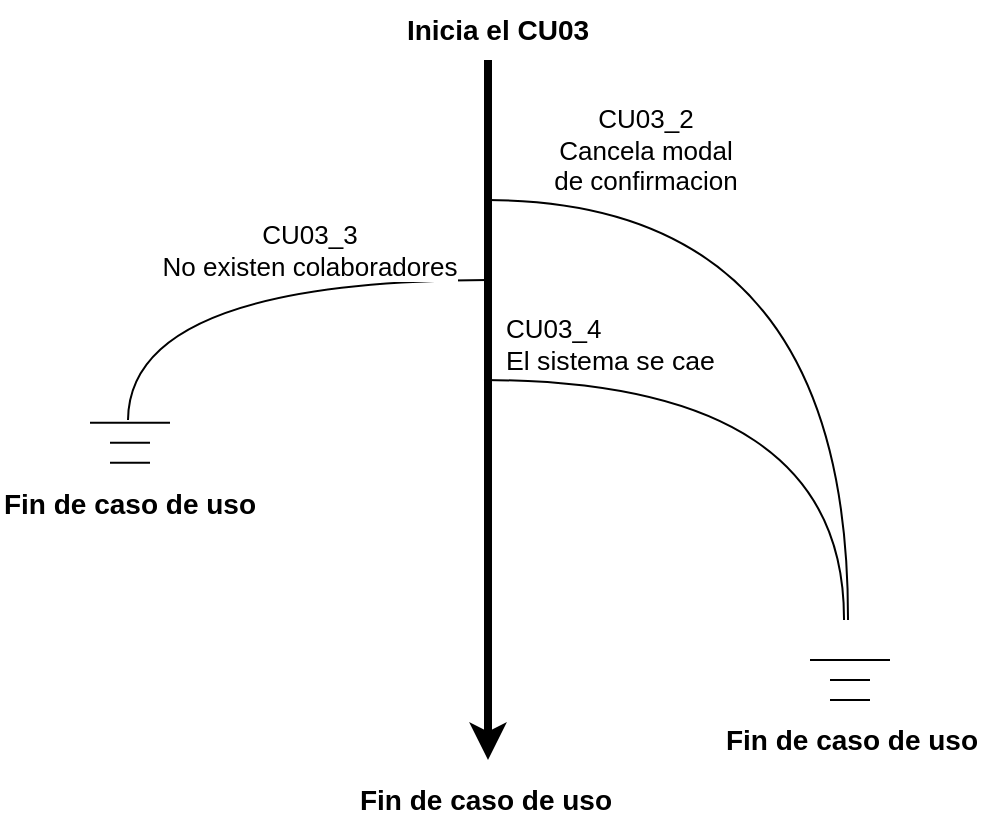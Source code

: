 <mxfile version="24.4.4" type="google">
  <diagram name="Página-1" id="_bNyMbZIDsPz4JoQTeyZ">
    <mxGraphModel grid="1" page="1" gridSize="10" guides="1" tooltips="1" connect="1" arrows="1" fold="1" pageScale="1" pageWidth="827" pageHeight="1169" math="0" shadow="0">
      <root>
        <mxCell id="0" />
        <mxCell id="1" parent="0" />
        <mxCell id="83I6h4TTCErfjEF87RVj-1" value="" style="endArrow=classic;html=1;rounded=0;strokeWidth=4;" edge="1" parent="1">
          <mxGeometry width="50" height="50" relative="1" as="geometry">
            <mxPoint x="412" y="70" as="sourcePoint" />
            <mxPoint x="412" y="420" as="targetPoint" />
          </mxGeometry>
        </mxCell>
        <mxCell id="83I6h4TTCErfjEF87RVj-2" value="&lt;b&gt;&lt;font style=&quot;font-size: 14px;&quot;&gt;Inicia el CU03&lt;/font&gt;&lt;/b&gt;" style="text;html=1;align=center;verticalAlign=middle;whiteSpace=wrap;rounded=0;" vertex="1" parent="1">
          <mxGeometry x="352" y="40" width="130" height="30" as="geometry" />
        </mxCell>
        <mxCell id="83I6h4TTCErfjEF87RVj-3" value="" style="endArrow=none;html=1;rounded=0;" edge="1" parent="1">
          <mxGeometry width="50" height="50" relative="1" as="geometry">
            <mxPoint x="573" y="370" as="sourcePoint" />
            <mxPoint x="613" y="370" as="targetPoint" />
          </mxGeometry>
        </mxCell>
        <mxCell id="83I6h4TTCErfjEF87RVj-4" value="" style="endArrow=none;html=1;rounded=0;" edge="1" parent="1">
          <mxGeometry width="50" height="50" relative="1" as="geometry">
            <mxPoint x="583" y="390" as="sourcePoint" />
            <mxPoint x="603" y="390" as="targetPoint" />
          </mxGeometry>
        </mxCell>
        <mxCell id="83I6h4TTCErfjEF87RVj-5" value="" style="endArrow=none;html=1;rounded=0;" edge="1" parent="1">
          <mxGeometry width="50" height="50" relative="1" as="geometry">
            <mxPoint x="583" y="380" as="sourcePoint" />
            <mxPoint x="603" y="380" as="targetPoint" />
          </mxGeometry>
        </mxCell>
        <mxCell id="83I6h4TTCErfjEF87RVj-6" value="&lt;b&gt;&lt;font style=&quot;font-size: 14px;&quot;&gt;Fin de caso de uso&lt;/font&gt;&lt;/b&gt;" style="text;html=1;align=center;verticalAlign=middle;whiteSpace=wrap;rounded=0;" vertex="1" parent="1">
          <mxGeometry x="529" y="395.2" width="130" height="30" as="geometry" />
        </mxCell>
        <mxCell id="83I6h4TTCErfjEF87RVj-7" value="" style="endArrow=none;html=1;rounded=0;edgeStyle=orthogonalEdgeStyle;curved=1;endFill=0;" edge="1" parent="1">
          <mxGeometry width="50" height="50" relative="1" as="geometry">
            <mxPoint x="412" y="140" as="sourcePoint" />
            <mxPoint x="592" y="350" as="targetPoint" />
          </mxGeometry>
        </mxCell>
        <mxCell id="83I6h4TTCErfjEF87RVj-8" value="&lt;b&gt;&lt;font style=&quot;font-size: 14px;&quot;&gt;Fin de caso de uso&lt;/font&gt;&lt;/b&gt;" style="text;html=1;align=center;verticalAlign=middle;whiteSpace=wrap;rounded=0;" vertex="1" parent="1">
          <mxGeometry x="346" y="425.2" width="130" height="30" as="geometry" />
        </mxCell>
        <mxCell id="83I6h4TTCErfjEF87RVj-9" value="&lt;div&gt;&lt;span style=&quot;background-color: rgb(255, 255, 255); font-family: Arial; font-size: 13px; white-space-collapse: preserve;&quot;&gt;CU03_2&lt;/span&gt;&lt;/div&gt;&lt;div&gt;&lt;span style=&quot;font-family: Arial; font-size: 13px; white-space-collapse: preserve; background-color: rgb(255, 255, 255);&quot;&gt;Cancela modal de confirmacion&lt;/span&gt;&lt;br&gt;&lt;/div&gt;" style="text;html=1;align=center;verticalAlign=middle;whiteSpace=wrap;rounded=0;" vertex="1" parent="1">
          <mxGeometry x="442" y="100" width="98" height="30" as="geometry" />
        </mxCell>
        <mxCell id="83I6h4TTCErfjEF87RVj-10" value="" style="endArrow=none;html=1;rounded=0;" edge="1" parent="1">
          <mxGeometry width="50" height="50" relative="1" as="geometry">
            <mxPoint x="213" y="251.4" as="sourcePoint" />
            <mxPoint x="253" y="251.4" as="targetPoint" />
          </mxGeometry>
        </mxCell>
        <mxCell id="83I6h4TTCErfjEF87RVj-11" value="" style="endArrow=none;html=1;rounded=0;" edge="1" parent="1">
          <mxGeometry width="50" height="50" relative="1" as="geometry">
            <mxPoint x="223" y="271.4" as="sourcePoint" />
            <mxPoint x="243" y="271.4" as="targetPoint" />
          </mxGeometry>
        </mxCell>
        <mxCell id="83I6h4TTCErfjEF87RVj-12" value="" style="endArrow=none;html=1;rounded=0;" edge="1" parent="1">
          <mxGeometry width="50" height="50" relative="1" as="geometry">
            <mxPoint x="223" y="261.4" as="sourcePoint" />
            <mxPoint x="243" y="261.4" as="targetPoint" />
          </mxGeometry>
        </mxCell>
        <mxCell id="83I6h4TTCErfjEF87RVj-13" value="&lt;b&gt;&lt;font style=&quot;font-size: 14px;&quot;&gt;Fin de caso de uso&lt;/font&gt;&lt;/b&gt;" style="text;html=1;align=center;verticalAlign=middle;whiteSpace=wrap;rounded=0;" vertex="1" parent="1">
          <mxGeometry x="168" y="276.6" width="130" height="30" as="geometry" />
        </mxCell>
        <mxCell id="83I6h4TTCErfjEF87RVj-14" value="" style="endArrow=none;html=1;rounded=0;edgeStyle=orthogonalEdgeStyle;curved=1;endFill=0;" edge="1" parent="1">
          <mxGeometry width="50" height="50" relative="1" as="geometry">
            <mxPoint x="412" y="180" as="sourcePoint" />
            <mxPoint x="232" y="250" as="targetPoint" />
          </mxGeometry>
        </mxCell>
        <mxCell id="83I6h4TTCErfjEF87RVj-15" value="&lt;span style=&quot;font-family: Arial; font-size: 13px; white-space-collapse: preserve; background-color: rgb(255, 255, 255);&quot;&gt;CU03_3&lt;/span&gt;&lt;div&gt;&lt;span style=&quot;font-family: Arial; font-size: 13px; white-space-collapse: preserve; background-color: rgb(255, 255, 255);&quot;&gt;No existen colaboradores&lt;/span&gt;&lt;br&gt;&lt;div&gt;&lt;/div&gt;&lt;/div&gt;" style="text;html=1;align=center;verticalAlign=middle;whiteSpace=wrap;rounded=0;" vertex="1" parent="1">
          <mxGeometry x="232" y="150" width="182" height="30" as="geometry" />
        </mxCell>
        <mxCell id="MbWqfcI88msltdLsOspE-1" value="&lt;span style=&quot;color: rgb(0, 0, 0); font-family: Arial; font-size: 13px; font-style: normal; font-variant-ligatures: normal; font-variant-caps: normal; font-weight: 400; letter-spacing: normal; orphans: 2; text-align: center; text-indent: 0px; text-transform: none; widows: 2; word-spacing: 0px; -webkit-text-stroke-width: 0px; white-space: pre-wrap; background-color: rgb(255, 255, 255); text-decoration-thickness: initial; text-decoration-style: initial; text-decoration-color: initial; display: inline !important; float: none;&quot;&gt;CU03_4&lt;/span&gt;&lt;div&gt;&lt;span style=&quot;color: rgb(0, 0, 0); font-family: Arial; font-size: 13px; font-style: normal; font-variant-ligatures: normal; font-variant-caps: normal; font-weight: 400; letter-spacing: normal; orphans: 2; text-align: center; text-indent: 0px; text-transform: none; widows: 2; word-spacing: 0px; -webkit-text-stroke-width: 0px; white-space: pre-wrap; background-color: rgb(255, 255, 255); text-decoration-thickness: initial; text-decoration-style: initial; text-decoration-color: initial; display: inline !important; float: none;&quot;&gt;&lt;span style=&quot;white-space-collapse: collapse; font-size: 10pt;&quot; data-sheets-userformat=&quot;{&amp;quot;2&amp;quot;:4801,&amp;quot;3&amp;quot;:{&amp;quot;1&amp;quot;:0},&amp;quot;9&amp;quot;:1,&amp;quot;10&amp;quot;:2,&amp;quot;12&amp;quot;:0,&amp;quot;15&amp;quot;:&amp;quot;Arial&amp;quot;}&quot; data-sheets-value=&quot;{&amp;quot;1&amp;quot;:2,&amp;quot;2&amp;quot;:&amp;quot;El sistema se cae&amp;quot;}&quot; data-sheets-root=&quot;1&quot;&gt;El sistema se cae&lt;/span&gt;&lt;br&gt;&lt;/span&gt;&lt;/div&gt;" style="text;whiteSpace=wrap;html=1;" vertex="1" parent="1">
          <mxGeometry x="419" y="190" width="110" height="40" as="geometry" />
        </mxCell>
        <mxCell id="MbWqfcI88msltdLsOspE-2" value="" style="endArrow=none;html=1;rounded=0;edgeStyle=orthogonalEdgeStyle;curved=1;endFill=0;" edge="1" parent="1">
          <mxGeometry width="50" height="50" relative="1" as="geometry">
            <mxPoint x="410" y="230" as="sourcePoint" />
            <mxPoint x="590" y="350" as="targetPoint" />
          </mxGeometry>
        </mxCell>
      </root>
    </mxGraphModel>
  </diagram>
</mxfile>
